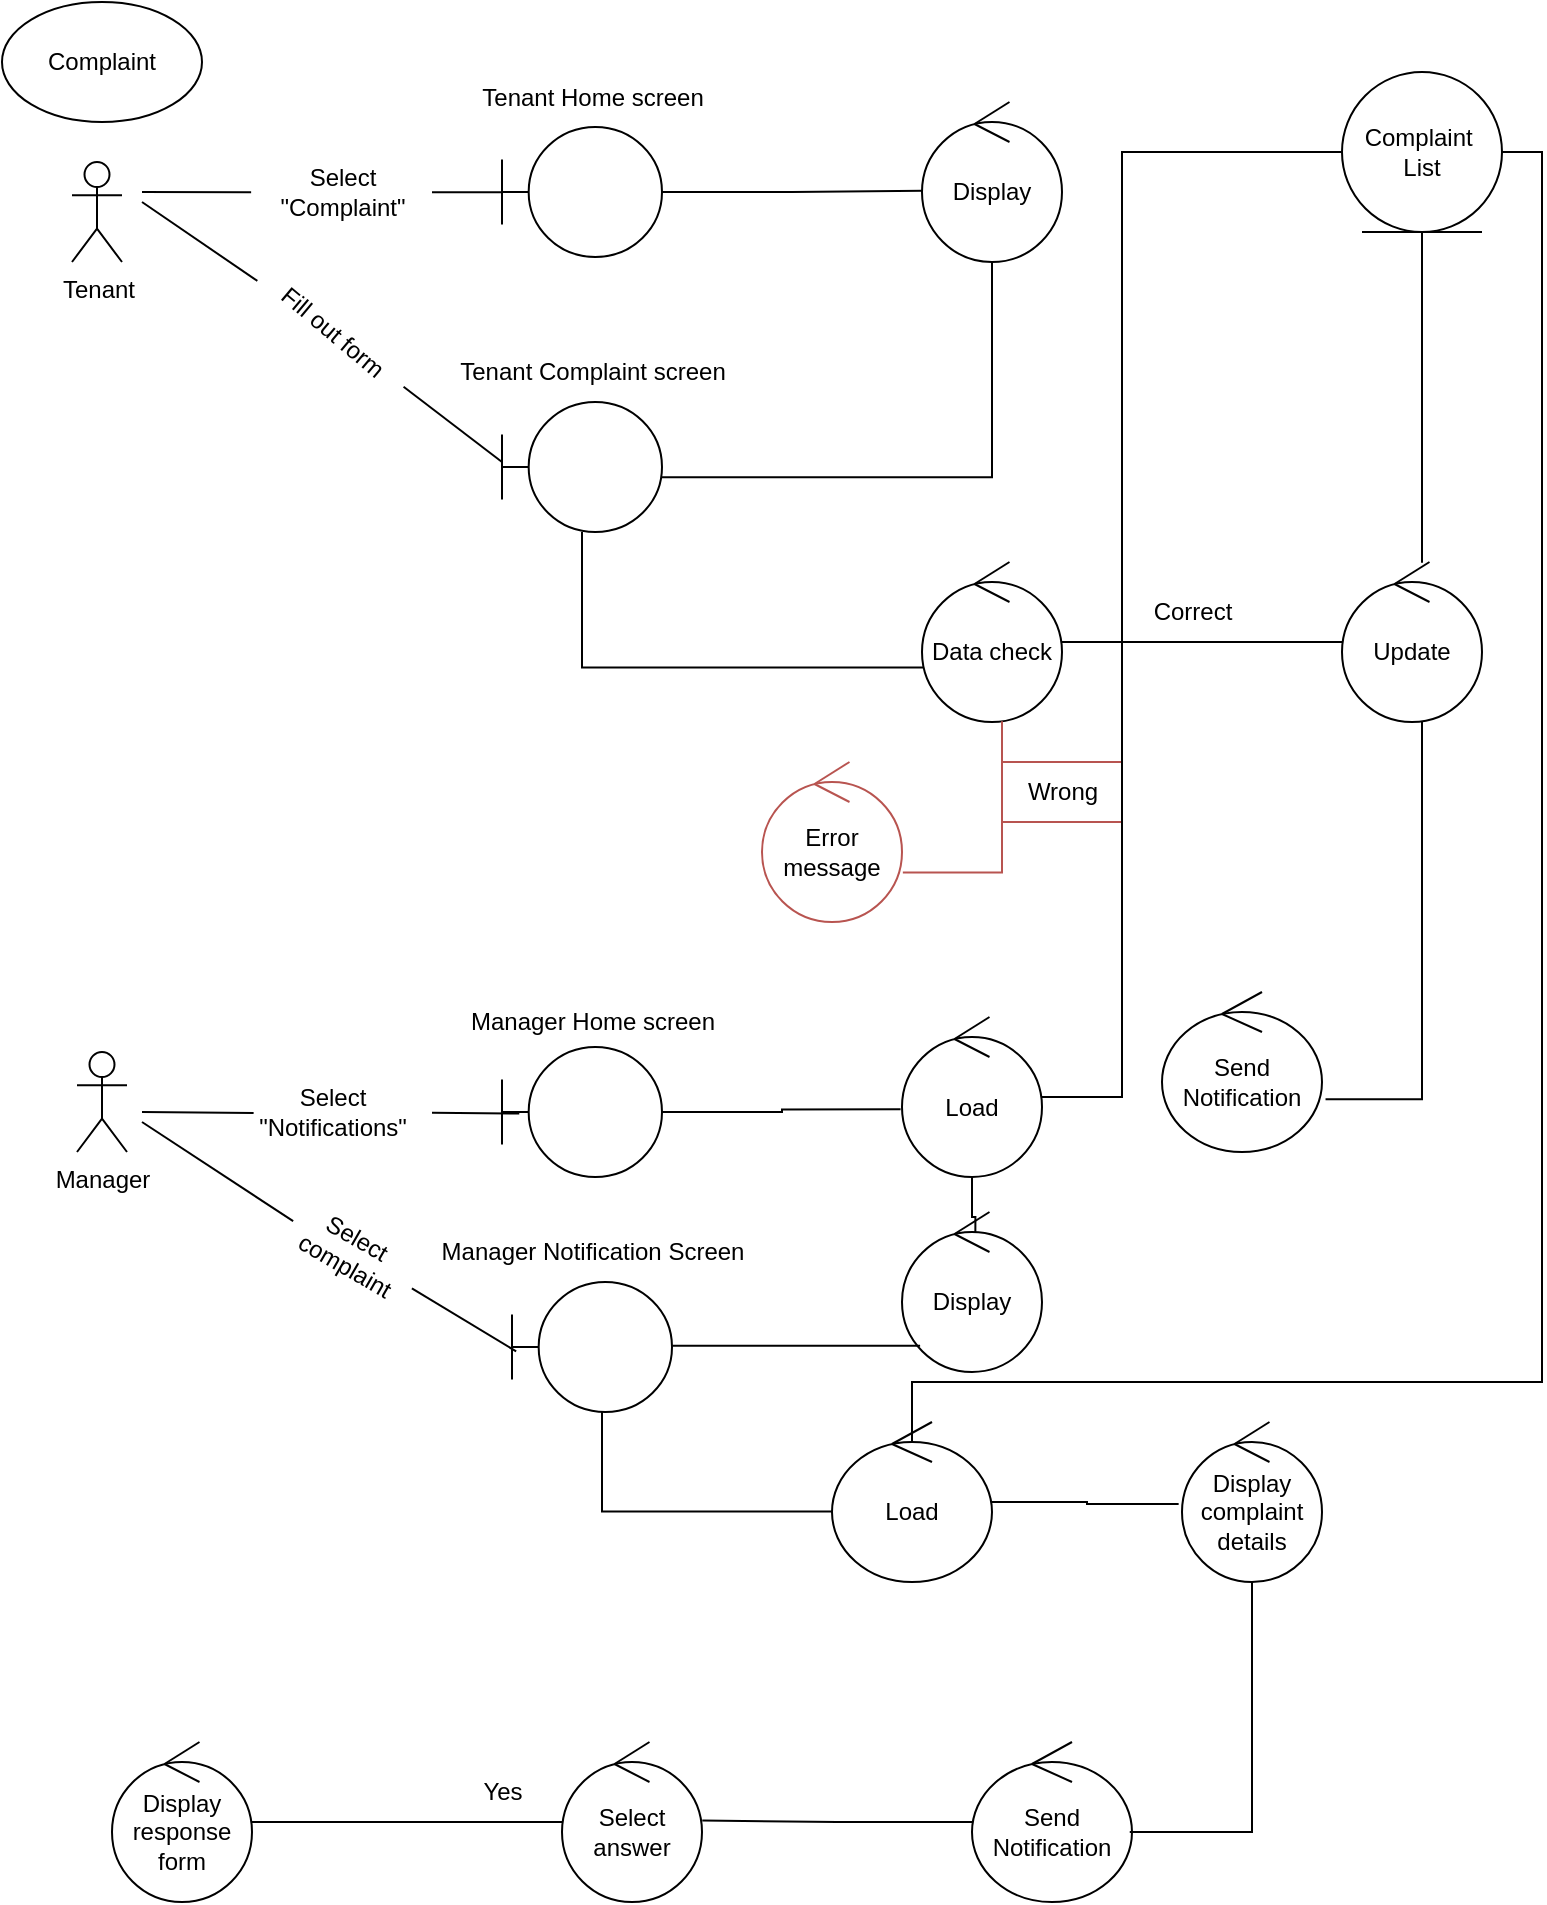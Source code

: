 <mxfile version="26.2.14">
  <diagram name="Page-1" id="miFBjzWg3S2-hVBiEMMd">
    <mxGraphModel dx="1895" dy="958" grid="1" gridSize="10" guides="1" tooltips="1" connect="1" arrows="1" fold="1" page="1" pageScale="1" pageWidth="850" pageHeight="1100" math="0" shadow="0">
      <root>
        <mxCell id="0" />
        <mxCell id="1" parent="0" />
        <mxCell id="9Hdnc33YtW1InYHIeu2q-1" value="Complaint" style="ellipse;whiteSpace=wrap;html=1;" parent="1" vertex="1">
          <mxGeometry x="10" y="10" width="100" height="60" as="geometry" />
        </mxCell>
        <mxCell id="9Hdnc33YtW1InYHIeu2q-2" value="Tenant" style="shape=umlActor;verticalLabelPosition=bottom;verticalAlign=top;html=1;outlineConnect=0;" parent="1" vertex="1">
          <mxGeometry x="45" y="90" width="25" height="50" as="geometry" />
        </mxCell>
        <mxCell id="9Hdnc33YtW1InYHIeu2q-9" style="edgeStyle=orthogonalEdgeStyle;rounded=0;orthogonalLoop=1;jettySize=auto;html=1;entryX=0.011;entryY=0.555;entryDx=0;entryDy=0;entryPerimeter=0;endArrow=none;startFill=0;" parent="1" source="9Hdnc33YtW1InYHIeu2q-3" target="9Hdnc33YtW1InYHIeu2q-8" edge="1">
          <mxGeometry relative="1" as="geometry">
            <mxPoint x="460" y="105" as="targetPoint" />
          </mxGeometry>
        </mxCell>
        <mxCell id="9Hdnc33YtW1InYHIeu2q-3" value="" style="shape=umlBoundary;whiteSpace=wrap;html=1;" parent="1" vertex="1">
          <mxGeometry x="260" y="72.5" width="80" height="65" as="geometry" />
        </mxCell>
        <mxCell id="9Hdnc33YtW1InYHIeu2q-4" value="Tenant Home screen" style="text;html=1;align=center;verticalAlign=middle;resizable=0;points=[];autosize=1;strokeColor=none;fillColor=none;" parent="1" vertex="1">
          <mxGeometry x="240" y="42.5" width="130" height="30" as="geometry" />
        </mxCell>
        <mxCell id="9Hdnc33YtW1InYHIeu2q-5" value="" style="endArrow=none;html=1;rounded=0;entryX=-0.005;entryY=0.502;entryDx=0;entryDy=0;entryPerimeter=0;" parent="1" source="9Hdnc33YtW1InYHIeu2q-6" target="9Hdnc33YtW1InYHIeu2q-3" edge="1">
          <mxGeometry width="50" height="50" relative="1" as="geometry">
            <mxPoint x="80" y="108" as="sourcePoint" />
            <mxPoint x="180" y="110" as="targetPoint" />
          </mxGeometry>
        </mxCell>
        <mxCell id="9Hdnc33YtW1InYHIeu2q-7" value="" style="endArrow=none;html=1;rounded=0;entryX=-0.005;entryY=0.502;entryDx=0;entryDy=0;entryPerimeter=0;" parent="1" target="9Hdnc33YtW1InYHIeu2q-6" edge="1">
          <mxGeometry width="50" height="50" relative="1" as="geometry">
            <mxPoint x="80" y="105" as="sourcePoint" />
            <mxPoint x="200" y="108" as="targetPoint" />
          </mxGeometry>
        </mxCell>
        <mxCell id="9Hdnc33YtW1InYHIeu2q-6" value="&lt;div&gt;Select&lt;/div&gt;&lt;div&gt;&quot;Complaint&quot;&lt;/div&gt;" style="text;html=1;align=center;verticalAlign=middle;resizable=0;points=[];autosize=1;strokeColor=none;fillColor=none;" parent="1" vertex="1">
          <mxGeometry x="135" y="85" width="90" height="40" as="geometry" />
        </mxCell>
        <mxCell id="9Hdnc33YtW1InYHIeu2q-8" value="Display" style="ellipse;shape=umlControl;whiteSpace=wrap;html=1;" parent="1" vertex="1">
          <mxGeometry x="470" y="60" width="70" height="80" as="geometry" />
        </mxCell>
        <mxCell id="9Hdnc33YtW1InYHIeu2q-10" value="" style="shape=umlBoundary;whiteSpace=wrap;html=1;" parent="1" vertex="1">
          <mxGeometry x="260" y="210" width="80" height="65" as="geometry" />
        </mxCell>
        <mxCell id="9Hdnc33YtW1InYHIeu2q-11" value="Tenant Complaint screen" style="text;html=1;align=center;verticalAlign=middle;resizable=0;points=[];autosize=1;strokeColor=none;fillColor=none;" parent="1" vertex="1">
          <mxGeometry x="225" y="180" width="160" height="30" as="geometry" />
        </mxCell>
        <mxCell id="9Hdnc33YtW1InYHIeu2q-12" style="edgeStyle=orthogonalEdgeStyle;rounded=0;orthogonalLoop=1;jettySize=auto;html=1;entryX=0.995;entryY=0.578;entryDx=0;entryDy=0;entryPerimeter=0;endArrow=none;startFill=0;" parent="1" source="9Hdnc33YtW1InYHIeu2q-8" target="9Hdnc33YtW1InYHIeu2q-10" edge="1">
          <mxGeometry relative="1" as="geometry">
            <Array as="points">
              <mxPoint x="505" y="248" />
            </Array>
          </mxGeometry>
        </mxCell>
        <mxCell id="9Hdnc33YtW1InYHIeu2q-13" value="" style="endArrow=none;html=1;rounded=0;" parent="1" source="9Hdnc33YtW1InYHIeu2q-14" edge="1">
          <mxGeometry width="50" height="50" relative="1" as="geometry">
            <mxPoint x="80" y="110" as="sourcePoint" />
            <mxPoint x="260" y="240" as="targetPoint" />
          </mxGeometry>
        </mxCell>
        <mxCell id="9Hdnc33YtW1InYHIeu2q-15" value="" style="endArrow=none;html=1;rounded=0;" parent="1" target="9Hdnc33YtW1InYHIeu2q-14" edge="1">
          <mxGeometry width="50" height="50" relative="1" as="geometry">
            <mxPoint x="80" y="110" as="sourcePoint" />
            <mxPoint x="260" y="240" as="targetPoint" />
          </mxGeometry>
        </mxCell>
        <mxCell id="9Hdnc33YtW1InYHIeu2q-14" value="Fill out form" style="text;html=1;align=center;verticalAlign=middle;resizable=0;points=[];autosize=1;strokeColor=none;fillColor=none;rotation=40;" parent="1" vertex="1">
          <mxGeometry x="130" y="160" width="90" height="30" as="geometry" />
        </mxCell>
        <mxCell id="9Hdnc33YtW1InYHIeu2q-16" value="Data check" style="ellipse;shape=umlControl;whiteSpace=wrap;html=1;" parent="1" vertex="1">
          <mxGeometry x="470" y="290" width="70" height="80" as="geometry" />
        </mxCell>
        <mxCell id="9Hdnc33YtW1InYHIeu2q-17" style="edgeStyle=orthogonalEdgeStyle;rounded=0;orthogonalLoop=1;jettySize=auto;html=1;entryX=0.011;entryY=0.66;entryDx=0;entryDy=0;entryPerimeter=0;endArrow=none;startFill=0;" parent="1" source="9Hdnc33YtW1InYHIeu2q-10" target="9Hdnc33YtW1InYHIeu2q-16" edge="1">
          <mxGeometry relative="1" as="geometry">
            <Array as="points">
              <mxPoint x="300" y="343" />
            </Array>
          </mxGeometry>
        </mxCell>
        <mxCell id="9Hdnc33YtW1InYHIeu2q-18" value="Complaint&amp;nbsp;&lt;div&gt;List&lt;/div&gt;" style="ellipse;shape=umlEntity;whiteSpace=wrap;html=1;" parent="1" vertex="1">
          <mxGeometry x="680" y="45" width="80" height="80" as="geometry" />
        </mxCell>
        <mxCell id="9Hdnc33YtW1InYHIeu2q-22" style="edgeStyle=orthogonalEdgeStyle;rounded=0;orthogonalLoop=1;jettySize=auto;html=1;entryX=0.5;entryY=1;entryDx=0;entryDy=0;endArrow=none;startFill=0;" parent="1" source="9Hdnc33YtW1InYHIeu2q-20" target="9Hdnc33YtW1InYHIeu2q-18" edge="1">
          <mxGeometry relative="1" as="geometry">
            <Array as="points">
              <mxPoint x="720" y="240" />
              <mxPoint x="720" y="240" />
            </Array>
          </mxGeometry>
        </mxCell>
        <mxCell id="9Hdnc33YtW1InYHIeu2q-20" value="Update" style="ellipse;shape=umlControl;whiteSpace=wrap;html=1;" parent="1" vertex="1">
          <mxGeometry x="680" y="290" width="70" height="80" as="geometry" />
        </mxCell>
        <mxCell id="9Hdnc33YtW1InYHIeu2q-21" style="edgeStyle=orthogonalEdgeStyle;rounded=0;orthogonalLoop=1;jettySize=auto;html=1;entryX=0.006;entryY=0.5;entryDx=0;entryDy=0;entryPerimeter=0;endArrow=none;startFill=0;" parent="1" source="9Hdnc33YtW1InYHIeu2q-16" target="9Hdnc33YtW1InYHIeu2q-20" edge="1">
          <mxGeometry relative="1" as="geometry" />
        </mxCell>
        <mxCell id="9Hdnc33YtW1InYHIeu2q-23" value="Correct" style="text;html=1;align=center;verticalAlign=middle;resizable=0;points=[];autosize=1;strokeColor=none;fillColor=none;" parent="1" vertex="1">
          <mxGeometry x="575" y="300" width="60" height="30" as="geometry" />
        </mxCell>
        <mxCell id="9Hdnc33YtW1InYHIeu2q-26" value="Error message" style="ellipse;shape=umlControl;whiteSpace=wrap;html=1;fillColor=none;strokeColor=#b85450;" parent="1" vertex="1">
          <mxGeometry x="390" y="390" width="70" height="80" as="geometry" />
        </mxCell>
        <mxCell id="9Hdnc33YtW1InYHIeu2q-27" style="edgeStyle=orthogonalEdgeStyle;rounded=0;orthogonalLoop=1;jettySize=auto;html=1;entryX=1.006;entryY=0.69;entryDx=0;entryDy=0;entryPerimeter=0;fillColor=#f8cecc;strokeColor=#b85450;endArrow=none;startFill=0;" parent="1" source="9Hdnc33YtW1InYHIeu2q-16" target="9Hdnc33YtW1InYHIeu2q-26" edge="1">
          <mxGeometry relative="1" as="geometry">
            <Array as="points">
              <mxPoint x="510" y="445" />
            </Array>
          </mxGeometry>
        </mxCell>
        <mxCell id="9Hdnc33YtW1InYHIeu2q-28" value="Wrong" style="text;html=1;align=center;verticalAlign=middle;resizable=0;points=[];autosize=1;strokeColor=#b85450;fillColor=none;" parent="1" vertex="1">
          <mxGeometry x="510" y="390" width="60" height="30" as="geometry" />
        </mxCell>
        <mxCell id="9Hdnc33YtW1InYHIeu2q-32" value="Send&lt;div&gt;Notification&lt;/div&gt;" style="ellipse;shape=umlControl;whiteSpace=wrap;html=1;" parent="1" vertex="1">
          <mxGeometry x="590" y="505" width="80" height="80" as="geometry" />
        </mxCell>
        <mxCell id="9Hdnc33YtW1InYHIeu2q-34" value="Manager" style="shape=umlActor;verticalLabelPosition=bottom;verticalAlign=top;html=1;outlineConnect=0;" parent="1" vertex="1">
          <mxGeometry x="47.5" y="535" width="25" height="50" as="geometry" />
        </mxCell>
        <mxCell id="9Hdnc33YtW1InYHIeu2q-38" style="edgeStyle=orthogonalEdgeStyle;rounded=0;orthogonalLoop=1;jettySize=auto;html=1;entryX=1.022;entryY=0.67;entryDx=0;entryDy=0;entryPerimeter=0;endArrow=none;startFill=0;" parent="1" source="9Hdnc33YtW1InYHIeu2q-20" target="9Hdnc33YtW1InYHIeu2q-32" edge="1">
          <mxGeometry relative="1" as="geometry">
            <Array as="points">
              <mxPoint x="720" y="559" />
            </Array>
          </mxGeometry>
        </mxCell>
        <mxCell id="9Hdnc33YtW1InYHIeu2q-39" value="" style="shape=umlBoundary;whiteSpace=wrap;html=1;" parent="1" vertex="1">
          <mxGeometry x="260" y="532.5" width="80" height="65" as="geometry" />
        </mxCell>
        <mxCell id="9Hdnc33YtW1InYHIeu2q-40" value="" style="endArrow=none;html=1;rounded=0;entryX=0.108;entryY=0.512;entryDx=0;entryDy=0;entryPerimeter=0;" parent="1" source="9Hdnc33YtW1InYHIeu2q-42" target="9Hdnc33YtW1InYHIeu2q-39" edge="1">
          <mxGeometry width="50" height="50" relative="1" as="geometry">
            <mxPoint x="80" y="563" as="sourcePoint" />
            <mxPoint x="261" y="563" as="targetPoint" />
          </mxGeometry>
        </mxCell>
        <mxCell id="9Hdnc33YtW1InYHIeu2q-41" value="Manager Home screen" style="text;html=1;align=center;verticalAlign=middle;resizable=0;points=[];autosize=1;strokeColor=none;fillColor=none;" parent="1" vertex="1">
          <mxGeometry x="230" y="505" width="150" height="30" as="geometry" />
        </mxCell>
        <mxCell id="9Hdnc33YtW1InYHIeu2q-43" value="" style="endArrow=none;html=1;rounded=0;entryX=0.108;entryY=0.512;entryDx=0;entryDy=0;entryPerimeter=0;" parent="1" target="9Hdnc33YtW1InYHIeu2q-42" edge="1">
          <mxGeometry width="50" height="50" relative="1" as="geometry">
            <mxPoint x="80" y="565" as="sourcePoint" />
            <mxPoint x="269" y="563" as="targetPoint" />
          </mxGeometry>
        </mxCell>
        <mxCell id="9Hdnc33YtW1InYHIeu2q-42" value="Select&lt;br&gt;&lt;div&gt;&quot;Notifications&quot;&lt;/div&gt;" style="text;html=1;align=center;verticalAlign=middle;resizable=0;points=[];autosize=1;strokeColor=none;fillColor=none;" parent="1" vertex="1">
          <mxGeometry x="125" y="545" width="100" height="40" as="geometry" />
        </mxCell>
        <mxCell id="9Hdnc33YtW1InYHIeu2q-45" value="Display" style="ellipse;shape=umlControl;whiteSpace=wrap;html=1;" parent="1" vertex="1">
          <mxGeometry x="460" y="615" width="70" height="80" as="geometry" />
        </mxCell>
        <mxCell id="9Hdnc33YtW1InYHIeu2q-47" value="" style="shape=umlBoundary;whiteSpace=wrap;html=1;" parent="1" vertex="1">
          <mxGeometry x="265" y="650" width="80" height="65" as="geometry" />
        </mxCell>
        <mxCell id="9Hdnc33YtW1InYHIeu2q-49" style="edgeStyle=orthogonalEdgeStyle;rounded=0;orthogonalLoop=1;jettySize=auto;html=1;entryX=1.002;entryY=0.49;entryDx=0;entryDy=0;entryPerimeter=0;endArrow=none;startFill=0;" parent="1" source="9Hdnc33YtW1InYHIeu2q-45" target="9Hdnc33YtW1InYHIeu2q-47" edge="1">
          <mxGeometry relative="1" as="geometry">
            <Array as="points">
              <mxPoint x="460" y="682" />
            </Array>
          </mxGeometry>
        </mxCell>
        <mxCell id="9Hdnc33YtW1InYHIeu2q-50" value="Manager Notification Screen" style="text;html=1;align=center;verticalAlign=middle;resizable=0;points=[];autosize=1;strokeColor=none;fillColor=none;" parent="1" vertex="1">
          <mxGeometry x="220" y="620" width="170" height="30" as="geometry" />
        </mxCell>
        <mxCell id="9Hdnc33YtW1InYHIeu2q-51" value="" style="endArrow=none;html=1;rounded=0;entryX=0.026;entryY=0.534;entryDx=0;entryDy=0;entryPerimeter=0;" parent="1" source="9Hdnc33YtW1InYHIeu2q-52" target="9Hdnc33YtW1InYHIeu2q-47" edge="1">
          <mxGeometry width="50" height="50" relative="1" as="geometry">
            <mxPoint x="80" y="570" as="sourcePoint" />
            <mxPoint x="263" y="686" as="targetPoint" />
          </mxGeometry>
        </mxCell>
        <mxCell id="9Hdnc33YtW1InYHIeu2q-53" value="" style="endArrow=none;html=1;rounded=0;entryX=0.026;entryY=0.534;entryDx=0;entryDy=0;entryPerimeter=0;" parent="1" target="9Hdnc33YtW1InYHIeu2q-52" edge="1">
          <mxGeometry width="50" height="50" relative="1" as="geometry">
            <mxPoint x="80" y="570" as="sourcePoint" />
            <mxPoint x="267" y="685" as="targetPoint" />
          </mxGeometry>
        </mxCell>
        <mxCell id="9Hdnc33YtW1InYHIeu2q-52" value="Select&amp;nbsp;&lt;div&gt;complaint&lt;/div&gt;" style="text;html=1;align=center;verticalAlign=middle;resizable=0;points=[];autosize=1;strokeColor=none;fillColor=none;rotation=30;" parent="1" vertex="1">
          <mxGeometry x="150" y="615" width="70" height="40" as="geometry" />
        </mxCell>
        <mxCell id="9Hdnc33YtW1InYHIeu2q-61" style="edgeStyle=orthogonalEdgeStyle;rounded=0;orthogonalLoop=1;jettySize=auto;html=1;entryX=1;entryY=0.5;entryDx=0;entryDy=0;exitX=0.532;exitY=0.159;exitDx=0;exitDy=0;exitPerimeter=0;endArrow=none;startFill=0;" parent="1" source="9Hdnc33YtW1InYHIeu2q-54" target="9Hdnc33YtW1InYHIeu2q-18" edge="1">
          <mxGeometry relative="1" as="geometry">
            <Array as="points">
              <mxPoint x="465" y="733" />
              <mxPoint x="465" y="700" />
              <mxPoint x="780" y="700" />
              <mxPoint x="780" y="85" />
            </Array>
          </mxGeometry>
        </mxCell>
        <mxCell id="9Hdnc33YtW1InYHIeu2q-54" value="Load" style="ellipse;shape=umlControl;whiteSpace=wrap;html=1;" parent="1" vertex="1">
          <mxGeometry x="425" y="720" width="80" height="80" as="geometry" />
        </mxCell>
        <mxCell id="9Hdnc33YtW1InYHIeu2q-55" style="edgeStyle=orthogonalEdgeStyle;rounded=0;orthogonalLoop=1;jettySize=auto;html=1;entryX=0.002;entryY=0.559;entryDx=0;entryDy=0;entryPerimeter=0;endArrow=none;startFill=0;" parent="1" source="9Hdnc33YtW1InYHIeu2q-47" target="9Hdnc33YtW1InYHIeu2q-54" edge="1">
          <mxGeometry relative="1" as="geometry">
            <Array as="points">
              <mxPoint x="310" y="765" />
            </Array>
          </mxGeometry>
        </mxCell>
        <mxCell id="9Hdnc33YtW1InYHIeu2q-56" value="Display complaint details" style="ellipse;shape=umlControl;whiteSpace=wrap;html=1;" parent="1" vertex="1">
          <mxGeometry x="600" y="720" width="70" height="80" as="geometry" />
        </mxCell>
        <mxCell id="9Hdnc33YtW1InYHIeu2q-57" style="edgeStyle=orthogonalEdgeStyle;rounded=0;orthogonalLoop=1;jettySize=auto;html=1;entryX=-0.024;entryY=0.512;entryDx=0;entryDy=0;entryPerimeter=0;endArrow=none;startFill=0;" parent="1" source="9Hdnc33YtW1InYHIeu2q-54" target="9Hdnc33YtW1InYHIeu2q-56" edge="1">
          <mxGeometry relative="1" as="geometry" />
        </mxCell>
        <mxCell id="9Hdnc33YtW1InYHIeu2q-62" value="Send Notification" style="ellipse;shape=umlControl;whiteSpace=wrap;html=1;" parent="1" vertex="1">
          <mxGeometry x="495" y="880" width="80" height="80" as="geometry" />
        </mxCell>
        <mxCell id="VWPVS1ChB5AA7lZJlyar-4" style="edgeStyle=orthogonalEdgeStyle;rounded=0;orthogonalLoop=1;jettySize=auto;html=1;endArrow=none;startFill=0;" parent="1" source="9Hdnc33YtW1InYHIeu2q-67" target="9Hdnc33YtW1InYHIeu2q-69" edge="1">
          <mxGeometry relative="1" as="geometry" />
        </mxCell>
        <mxCell id="9Hdnc33YtW1InYHIeu2q-67" value="Select answer" style="ellipse;shape=umlControl;whiteSpace=wrap;html=1;" parent="1" vertex="1">
          <mxGeometry x="290" y="880" width="70" height="80" as="geometry" />
        </mxCell>
        <mxCell id="9Hdnc33YtW1InYHIeu2q-69" value="Display response form" style="ellipse;shape=umlControl;whiteSpace=wrap;html=1;" parent="1" vertex="1">
          <mxGeometry x="65" y="880" width="70" height="80" as="geometry" />
        </mxCell>
        <mxCell id="kHlMtFAHh0BdNlB6bbL8-3" style="edgeStyle=orthogonalEdgeStyle;rounded=0;orthogonalLoop=1;jettySize=auto;html=1;entryX=0;entryY=0.5;entryDx=0;entryDy=0;endArrow=none;startFill=0;" parent="1" source="kHlMtFAHh0BdNlB6bbL8-1" target="9Hdnc33YtW1InYHIeu2q-18" edge="1">
          <mxGeometry relative="1" as="geometry">
            <Array as="points">
              <mxPoint x="570" y="558" />
              <mxPoint x="570" y="85" />
            </Array>
          </mxGeometry>
        </mxCell>
        <mxCell id="kHlMtFAHh0BdNlB6bbL8-1" value="Load" style="ellipse;shape=umlControl;whiteSpace=wrap;html=1;" parent="1" vertex="1">
          <mxGeometry x="460" y="517.5" width="70" height="80" as="geometry" />
        </mxCell>
        <mxCell id="kHlMtFAHh0BdNlB6bbL8-2" style="edgeStyle=orthogonalEdgeStyle;rounded=0;orthogonalLoop=1;jettySize=auto;html=1;entryX=-0.01;entryY=0.577;entryDx=0;entryDy=0;entryPerimeter=0;endArrow=none;startFill=0;" parent="1" source="9Hdnc33YtW1InYHIeu2q-39" target="kHlMtFAHh0BdNlB6bbL8-1" edge="1">
          <mxGeometry relative="1" as="geometry" />
        </mxCell>
        <mxCell id="kHlMtFAHh0BdNlB6bbL8-4" style="edgeStyle=orthogonalEdgeStyle;rounded=0;orthogonalLoop=1;jettySize=auto;html=1;entryX=0.524;entryY=0.125;entryDx=0;entryDy=0;entryPerimeter=0;endArrow=none;startFill=0;" parent="1" source="kHlMtFAHh0BdNlB6bbL8-1" target="9Hdnc33YtW1InYHIeu2q-45" edge="1">
          <mxGeometry relative="1" as="geometry" />
        </mxCell>
        <mxCell id="VWPVS1ChB5AA7lZJlyar-1" style="edgeStyle=orthogonalEdgeStyle;rounded=0;orthogonalLoop=1;jettySize=auto;html=1;entryX=0.986;entryY=0.563;entryDx=0;entryDy=0;entryPerimeter=0;endArrow=none;startFill=0;" parent="1" source="9Hdnc33YtW1InYHIeu2q-56" target="9Hdnc33YtW1InYHIeu2q-62" edge="1">
          <mxGeometry relative="1" as="geometry">
            <Array as="points">
              <mxPoint x="635" y="925" />
            </Array>
          </mxGeometry>
        </mxCell>
        <mxCell id="VWPVS1ChB5AA7lZJlyar-2" style="edgeStyle=orthogonalEdgeStyle;rounded=0;orthogonalLoop=1;jettySize=auto;html=1;entryX=1.002;entryY=0.491;entryDx=0;entryDy=0;entryPerimeter=0;endArrow=none;startFill=0;" parent="1" source="9Hdnc33YtW1InYHIeu2q-62" target="9Hdnc33YtW1InYHIeu2q-67" edge="1">
          <mxGeometry relative="1" as="geometry" />
        </mxCell>
        <mxCell id="VWPVS1ChB5AA7lZJlyar-3" value="Yes" style="text;html=1;align=center;verticalAlign=middle;resizable=0;points=[];autosize=1;strokeColor=none;fillColor=none;" parent="1" vertex="1">
          <mxGeometry x="240" y="890" width="40" height="30" as="geometry" />
        </mxCell>
      </root>
    </mxGraphModel>
  </diagram>
</mxfile>
